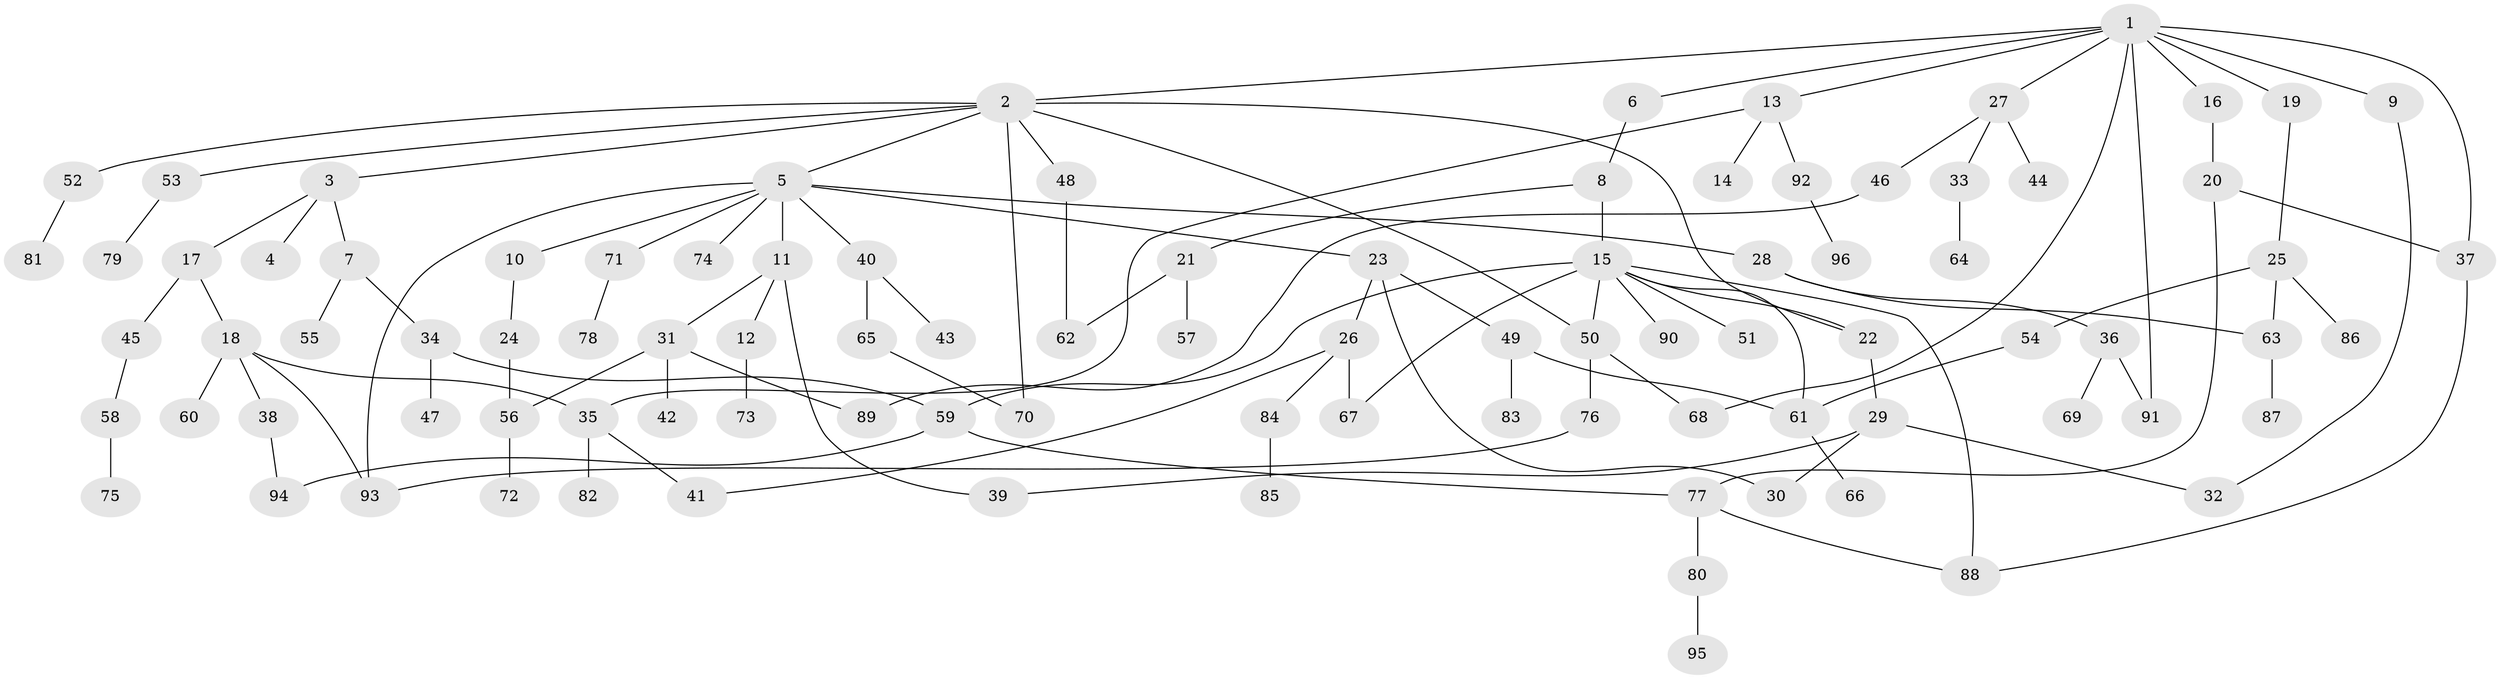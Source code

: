 // Generated by graph-tools (version 1.1) at 2025/49/03/09/25 03:49:22]
// undirected, 96 vertices, 120 edges
graph export_dot {
graph [start="1"]
  node [color=gray90,style=filled];
  1;
  2;
  3;
  4;
  5;
  6;
  7;
  8;
  9;
  10;
  11;
  12;
  13;
  14;
  15;
  16;
  17;
  18;
  19;
  20;
  21;
  22;
  23;
  24;
  25;
  26;
  27;
  28;
  29;
  30;
  31;
  32;
  33;
  34;
  35;
  36;
  37;
  38;
  39;
  40;
  41;
  42;
  43;
  44;
  45;
  46;
  47;
  48;
  49;
  50;
  51;
  52;
  53;
  54;
  55;
  56;
  57;
  58;
  59;
  60;
  61;
  62;
  63;
  64;
  65;
  66;
  67;
  68;
  69;
  70;
  71;
  72;
  73;
  74;
  75;
  76;
  77;
  78;
  79;
  80;
  81;
  82;
  83;
  84;
  85;
  86;
  87;
  88;
  89;
  90;
  91;
  92;
  93;
  94;
  95;
  96;
  1 -- 2;
  1 -- 6;
  1 -- 9;
  1 -- 13;
  1 -- 16;
  1 -- 19;
  1 -- 27;
  1 -- 68;
  1 -- 91;
  1 -- 37;
  2 -- 3;
  2 -- 5;
  2 -- 22;
  2 -- 48;
  2 -- 52;
  2 -- 53;
  2 -- 50;
  2 -- 70;
  3 -- 4;
  3 -- 7;
  3 -- 17;
  5 -- 10;
  5 -- 11;
  5 -- 23;
  5 -- 28;
  5 -- 40;
  5 -- 71;
  5 -- 74;
  5 -- 93;
  6 -- 8;
  7 -- 34;
  7 -- 55;
  8 -- 15;
  8 -- 21;
  9 -- 32;
  10 -- 24;
  11 -- 12;
  11 -- 31;
  11 -- 39;
  12 -- 73;
  13 -- 14;
  13 -- 92;
  13 -- 35;
  15 -- 50;
  15 -- 51;
  15 -- 67;
  15 -- 90;
  15 -- 88;
  15 -- 22;
  15 -- 61;
  15 -- 59;
  16 -- 20;
  17 -- 18;
  17 -- 45;
  18 -- 35;
  18 -- 38;
  18 -- 60;
  18 -- 93;
  19 -- 25;
  20 -- 37;
  20 -- 77;
  21 -- 57;
  21 -- 62;
  22 -- 29;
  23 -- 26;
  23 -- 49;
  23 -- 30;
  24 -- 56;
  25 -- 54;
  25 -- 86;
  25 -- 63;
  26 -- 84;
  26 -- 41;
  26 -- 67;
  27 -- 33;
  27 -- 44;
  27 -- 46;
  28 -- 36;
  28 -- 63;
  29 -- 30;
  29 -- 32;
  29 -- 39;
  31 -- 42;
  31 -- 89;
  31 -- 56;
  33 -- 64;
  34 -- 47;
  34 -- 59;
  35 -- 41;
  35 -- 82;
  36 -- 69;
  36 -- 91;
  37 -- 88;
  38 -- 94;
  40 -- 43;
  40 -- 65;
  45 -- 58;
  46 -- 89;
  48 -- 62;
  49 -- 61;
  49 -- 83;
  50 -- 76;
  50 -- 68;
  52 -- 81;
  53 -- 79;
  54 -- 61;
  56 -- 72;
  58 -- 75;
  59 -- 77;
  59 -- 94;
  61 -- 66;
  63 -- 87;
  65 -- 70;
  71 -- 78;
  76 -- 93;
  77 -- 80;
  77 -- 88;
  80 -- 95;
  84 -- 85;
  92 -- 96;
}
